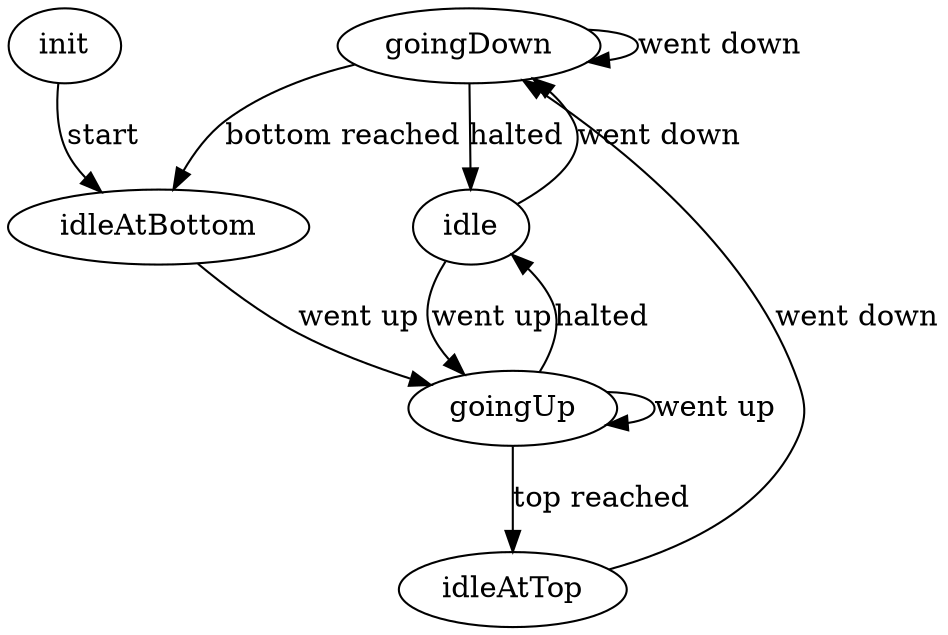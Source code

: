 digraph elevator
{
    init -> idleAtBottom [label="start"]
    idle -> goingUp [label="went up" comment="destination:Int,peopleIn:Int"]
    goingUp -> idle [label="halted" comment="peopleOut:Int"]
    goingUp -> goingUp  [label="went up"]
    goingUp -> idleAtTop  [label="top reached" comment="peopleOut:Int"]
    idle -> goingDown [label="went down" comment="destination:Int"]
    goingDown -> idle  [label="halted" comment="peopleOut:Int"  ]
    goingDown -> goingDown  [label="went down"]
    goingDown -> idleAtBottom  [label="bottom reached" comment="peopleOut:Int"]
    idleAtTop  -> goingDown [label="went down" constraint=false  comment="destination:Int,peopleIn:Int"]
    idleAtBottom  -> goingUp  [label="went up" constraint=false  comment="destination:Int,peopleIn:Int"]
}